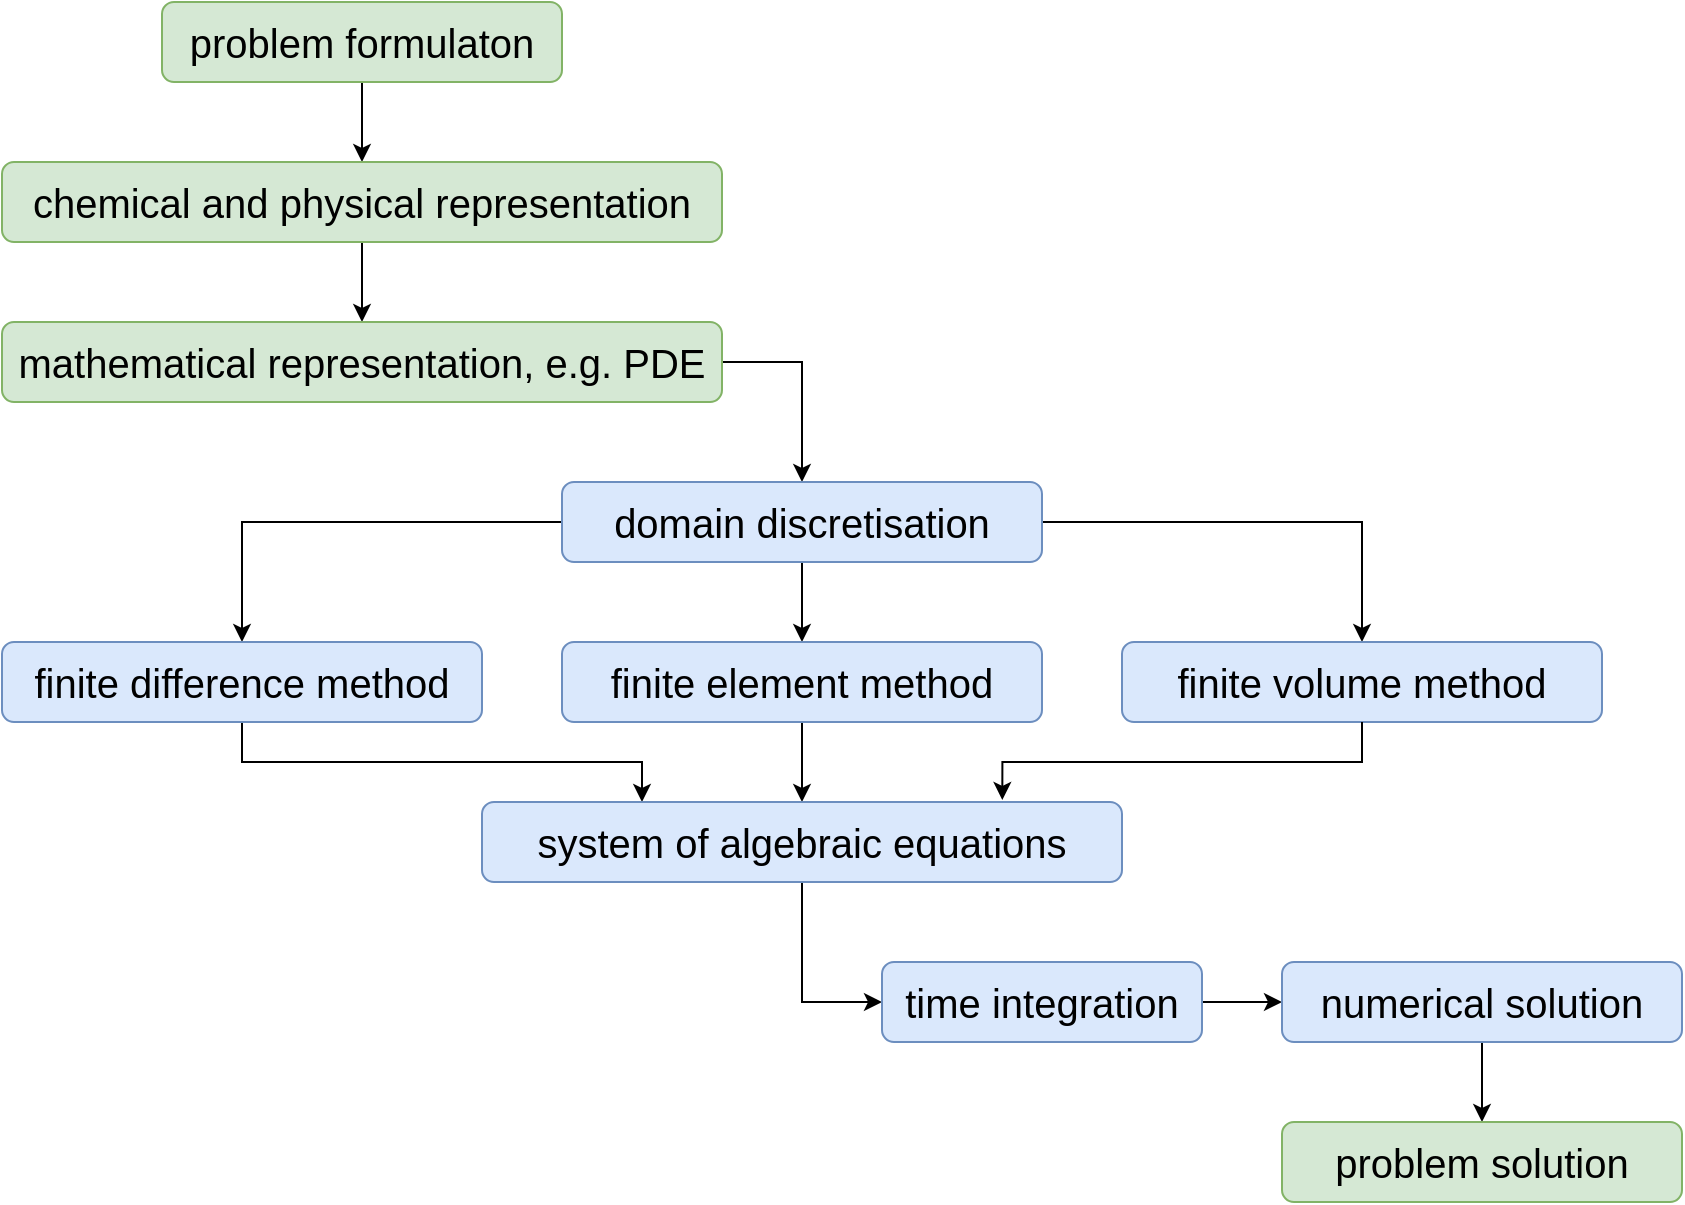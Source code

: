 <mxfile version="14.5.1" type="device"><diagram id="iyA7vlsdf4WCY3Fdtbhj" name="Page-1"><mxGraphModel dx="2253" dy="905" grid="1" gridSize="10" guides="1" tooltips="1" connect="1" arrows="1" fold="1" page="1" pageScale="1" pageWidth="827" pageHeight="1169" math="0" shadow="0"><root><mxCell id="0"/><mxCell id="1" parent="0"/><mxCell id="t_oGjKzTOiVPyfPA71KV-13" value="" style="edgeStyle=orthogonalEdgeStyle;rounded=0;orthogonalLoop=1;jettySize=auto;html=1;fillColor=#d5e8d4;fontSize=20;" edge="1" parent="1" source="t_oGjKzTOiVPyfPA71KV-1" target="t_oGjKzTOiVPyfPA71KV-2"><mxGeometry relative="1" as="geometry"/></mxCell><mxCell id="t_oGjKzTOiVPyfPA71KV-1" value="problem formulaton" style="rounded=1;whiteSpace=wrap;html=1;fillColor=#d5e8d4;strokeColor=#82b366;fontSize=20;" vertex="1" parent="1"><mxGeometry x="-40" y="320" width="200" height="40" as="geometry"/></mxCell><mxCell id="t_oGjKzTOiVPyfPA71KV-14" value="" style="edgeStyle=orthogonalEdgeStyle;rounded=0;orthogonalLoop=1;jettySize=auto;html=1;fillColor=#d5e8d4;fontSize=20;" edge="1" parent="1" source="t_oGjKzTOiVPyfPA71KV-2" target="t_oGjKzTOiVPyfPA71KV-3"><mxGeometry relative="1" as="geometry"/></mxCell><mxCell id="t_oGjKzTOiVPyfPA71KV-2" value="chemical and physical representation" style="rounded=1;whiteSpace=wrap;html=1;fillColor=#d5e8d4;strokeColor=#82b366;fontSize=20;" vertex="1" parent="1"><mxGeometry x="-120" y="400" width="360" height="40" as="geometry"/></mxCell><mxCell id="t_oGjKzTOiVPyfPA71KV-15" style="edgeStyle=orthogonalEdgeStyle;rounded=0;orthogonalLoop=1;jettySize=auto;html=1;fontSize=20;exitX=1;exitY=0.5;exitDx=0;exitDy=0;" edge="1" parent="1" source="t_oGjKzTOiVPyfPA71KV-3" target="t_oGjKzTOiVPyfPA71KV-4"><mxGeometry relative="1" as="geometry"/></mxCell><mxCell id="t_oGjKzTOiVPyfPA71KV-3" value="mathematical representation, e.g. PDE" style="rounded=1;whiteSpace=wrap;html=1;fillColor=#d5e8d4;strokeColor=#82b366;fontSize=20;" vertex="1" parent="1"><mxGeometry x="-120" y="480" width="360" height="40" as="geometry"/></mxCell><mxCell id="t_oGjKzTOiVPyfPA71KV-16" style="edgeStyle=orthogonalEdgeStyle;rounded=0;orthogonalLoop=1;jettySize=auto;html=1;entryX=0.5;entryY=0;entryDx=0;entryDy=0;fillColor=#dae8fc;fontSize=20;" edge="1" parent="1" source="t_oGjKzTOiVPyfPA71KV-4" target="t_oGjKzTOiVPyfPA71KV-5"><mxGeometry relative="1" as="geometry"/></mxCell><mxCell id="t_oGjKzTOiVPyfPA71KV-18" style="edgeStyle=orthogonalEdgeStyle;rounded=0;orthogonalLoop=1;jettySize=auto;html=1;entryX=0.5;entryY=0;entryDx=0;entryDy=0;fillColor=#dae8fc;fontSize=20;" edge="1" parent="1" source="t_oGjKzTOiVPyfPA71KV-4" target="t_oGjKzTOiVPyfPA71KV-7"><mxGeometry relative="1" as="geometry"/></mxCell><mxCell id="t_oGjKzTOiVPyfPA71KV-26" style="edgeStyle=orthogonalEdgeStyle;rounded=0;orthogonalLoop=1;jettySize=auto;html=1;entryX=0.5;entryY=0;entryDx=0;entryDy=0;strokeColor=#000000;fontSize=20;" edge="1" parent="1" source="t_oGjKzTOiVPyfPA71KV-4" target="t_oGjKzTOiVPyfPA71KV-6"><mxGeometry relative="1" as="geometry"/></mxCell><mxCell id="t_oGjKzTOiVPyfPA71KV-4" value="domain discretisation" style="rounded=1;whiteSpace=wrap;html=1;fillColor=#dae8fc;strokeColor=#6c8ebf;fontSize=20;" vertex="1" parent="1"><mxGeometry x="160" y="560" width="240" height="40" as="geometry"/></mxCell><mxCell id="t_oGjKzTOiVPyfPA71KV-19" style="edgeStyle=orthogonalEdgeStyle;rounded=0;orthogonalLoop=1;jettySize=auto;html=1;exitX=0.5;exitY=1;exitDx=0;exitDy=0;entryX=0.25;entryY=0;entryDx=0;entryDy=0;fillColor=#dae8fc;fontSize=20;" edge="1" parent="1" source="t_oGjKzTOiVPyfPA71KV-5" target="t_oGjKzTOiVPyfPA71KV-8"><mxGeometry relative="1" as="geometry"/></mxCell><mxCell id="t_oGjKzTOiVPyfPA71KV-5" value="finite difference method" style="rounded=1;whiteSpace=wrap;html=1;fillColor=#dae8fc;strokeColor=#6c8ebf;fontSize=20;" vertex="1" parent="1"><mxGeometry x="-120" y="640" width="240" height="40" as="geometry"/></mxCell><mxCell id="t_oGjKzTOiVPyfPA71KV-6" value="finite volume method" style="rounded=1;whiteSpace=wrap;html=1;fillColor=#dae8fc;strokeColor=#6c8ebf;fontSize=20;" vertex="1" parent="1"><mxGeometry x="440" y="640" width="240" height="40" as="geometry"/></mxCell><mxCell id="t_oGjKzTOiVPyfPA71KV-20" style="edgeStyle=orthogonalEdgeStyle;rounded=0;orthogonalLoop=1;jettySize=auto;html=1;entryX=0.5;entryY=0;entryDx=0;entryDy=0;fillColor=#dae8fc;fontSize=20;" edge="1" parent="1" source="t_oGjKzTOiVPyfPA71KV-7" target="t_oGjKzTOiVPyfPA71KV-8"><mxGeometry relative="1" as="geometry"/></mxCell><mxCell id="t_oGjKzTOiVPyfPA71KV-22" style="edgeStyle=orthogonalEdgeStyle;rounded=0;orthogonalLoop=1;jettySize=auto;html=1;entryX=0;entryY=0.5;entryDx=0;entryDy=0;fillColor=#dae8fc;fontSize=20;" edge="1" parent="1" source="t_oGjKzTOiVPyfPA71KV-8" target="t_oGjKzTOiVPyfPA71KV-9"><mxGeometry relative="1" as="geometry"/></mxCell><mxCell id="t_oGjKzTOiVPyfPA71KV-8" value="system of algebraic equations" style="rounded=1;whiteSpace=wrap;html=1;fillColor=#dae8fc;strokeColor=#6c8ebf;fontSize=20;" vertex="1" parent="1"><mxGeometry x="120" y="720" width="320" height="40" as="geometry"/></mxCell><mxCell id="t_oGjKzTOiVPyfPA71KV-23" style="edgeStyle=orthogonalEdgeStyle;rounded=0;orthogonalLoop=1;jettySize=auto;html=1;entryX=0;entryY=0.5;entryDx=0;entryDy=0;fillColor=#dae8fc;fontSize=20;" edge="1" parent="1" source="t_oGjKzTOiVPyfPA71KV-9" target="t_oGjKzTOiVPyfPA71KV-10"><mxGeometry relative="1" as="geometry"/></mxCell><mxCell id="t_oGjKzTOiVPyfPA71KV-9" value="time integration" style="rounded=1;whiteSpace=wrap;html=1;fillColor=#dae8fc;strokeColor=#6c8ebf;fontSize=20;" vertex="1" parent="1"><mxGeometry x="320" y="800" width="160" height="40" as="geometry"/></mxCell><mxCell id="t_oGjKzTOiVPyfPA71KV-24" style="edgeStyle=orthogonalEdgeStyle;rounded=0;orthogonalLoop=1;jettySize=auto;html=1;entryX=0.5;entryY=0;entryDx=0;entryDy=0;fontSize=20;" edge="1" parent="1" source="t_oGjKzTOiVPyfPA71KV-10" target="t_oGjKzTOiVPyfPA71KV-11"><mxGeometry relative="1" as="geometry"/></mxCell><mxCell id="t_oGjKzTOiVPyfPA71KV-10" value="numerical solution" style="rounded=1;whiteSpace=wrap;html=1;fillColor=#dae8fc;strokeColor=#6c8ebf;fontSize=20;" vertex="1" parent="1"><mxGeometry x="520" y="800" width="200" height="40" as="geometry"/></mxCell><mxCell id="t_oGjKzTOiVPyfPA71KV-11" value="problem solution" style="rounded=1;whiteSpace=wrap;html=1;fillColor=#d5e8d4;strokeColor=#82b366;fontSize=20;" vertex="1" parent="1"><mxGeometry x="520" y="880" width="200" height="40" as="geometry"/></mxCell><mxCell id="t_oGjKzTOiVPyfPA71KV-7" value="finite element method" style="rounded=1;whiteSpace=wrap;html=1;fillColor=#dae8fc;strokeColor=#6c8ebf;fontSize=20;" vertex="1" parent="1"><mxGeometry x="160" y="640" width="240" height="40" as="geometry"/></mxCell><mxCell id="t_oGjKzTOiVPyfPA71KV-25" style="edgeStyle=orthogonalEdgeStyle;rounded=0;orthogonalLoop=1;jettySize=auto;html=1;entryX=0.813;entryY=-0.025;entryDx=0;entryDy=0;fillColor=#dae8fc;fontSize=20;entryPerimeter=0;" edge="1" parent="1" source="t_oGjKzTOiVPyfPA71KV-6" target="t_oGjKzTOiVPyfPA71KV-8"><mxGeometry relative="1" as="geometry"><mxPoint x="400" y="660" as="sourcePoint"/><mxPoint x="330" y="720" as="targetPoint"/></mxGeometry></mxCell></root></mxGraphModel></diagram></mxfile>
